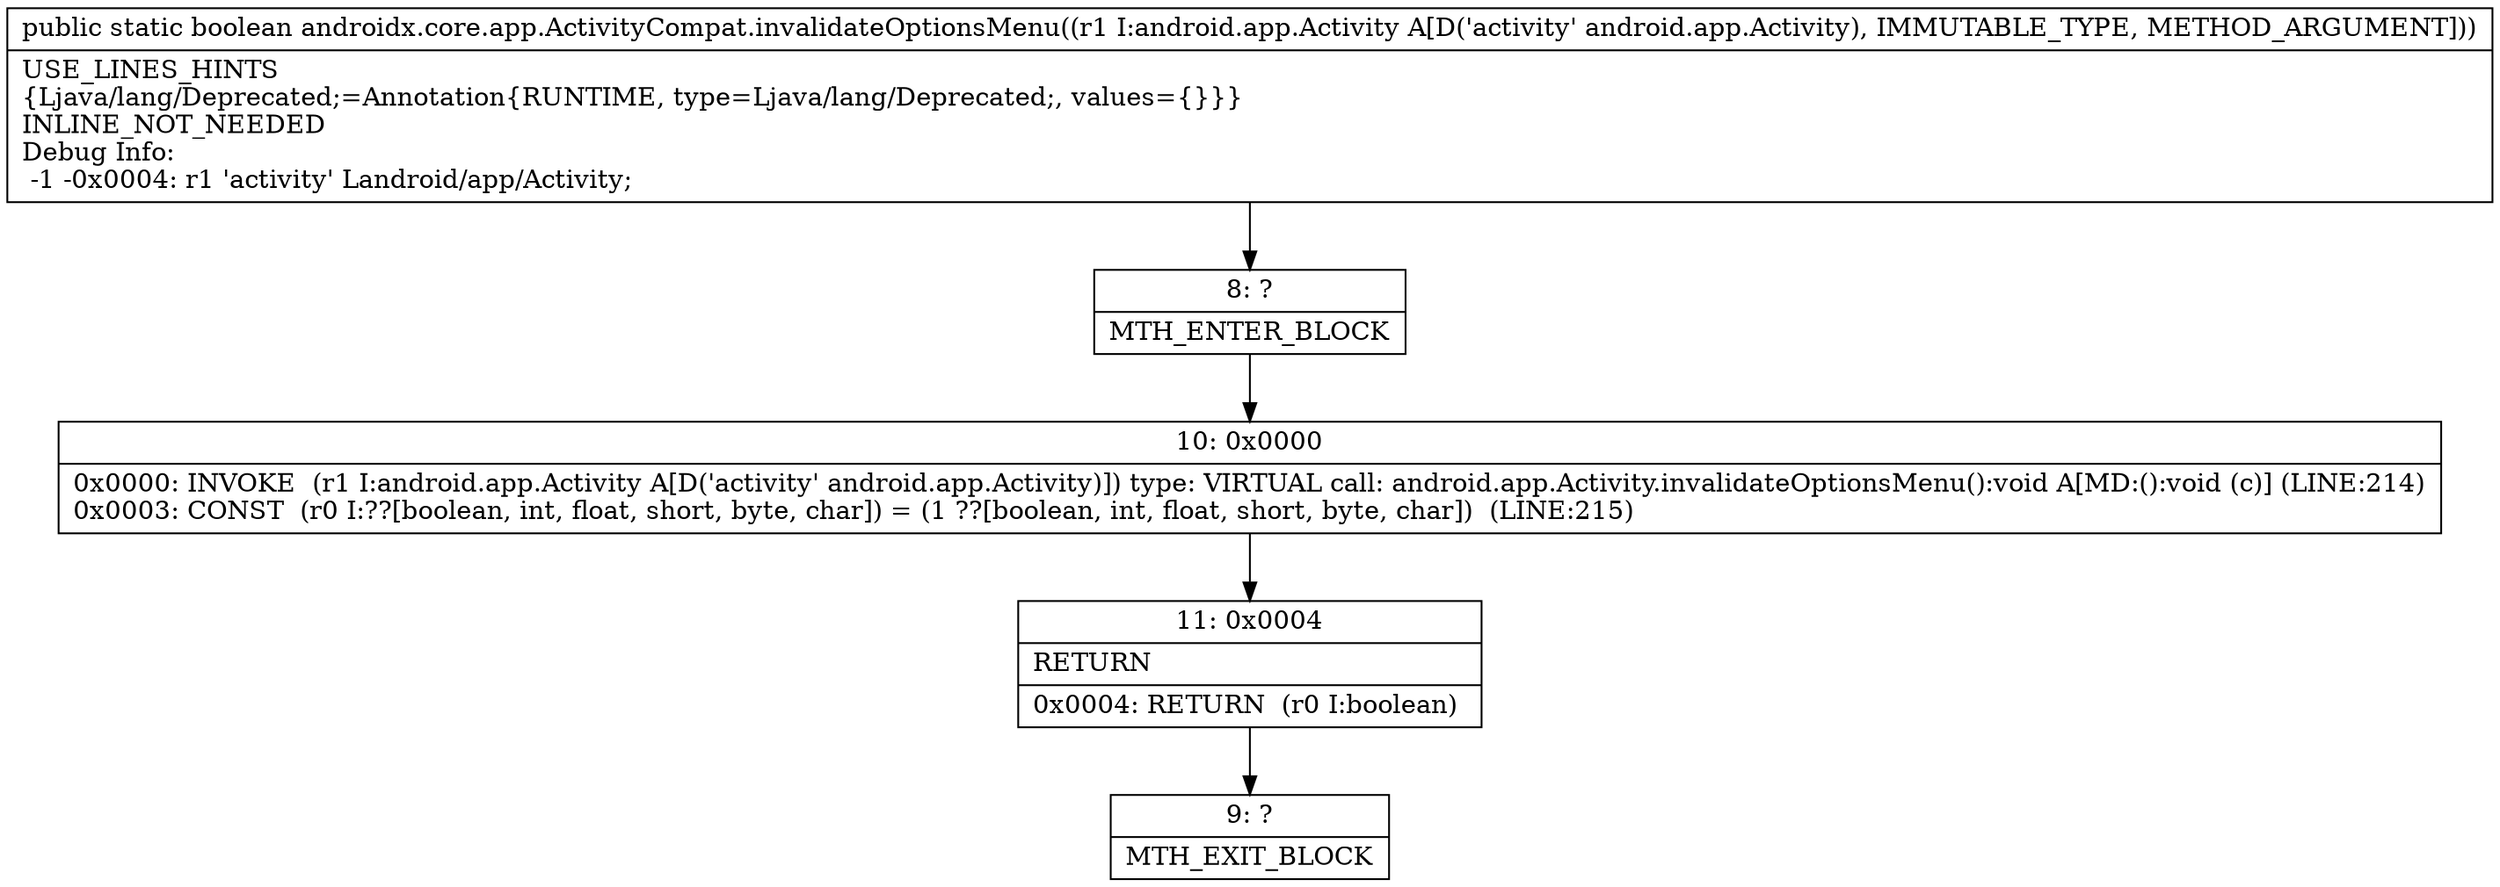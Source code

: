 digraph "CFG forandroidx.core.app.ActivityCompat.invalidateOptionsMenu(Landroid\/app\/Activity;)Z" {
Node_8 [shape=record,label="{8\:\ ?|MTH_ENTER_BLOCK\l}"];
Node_10 [shape=record,label="{10\:\ 0x0000|0x0000: INVOKE  (r1 I:android.app.Activity A[D('activity' android.app.Activity)]) type: VIRTUAL call: android.app.Activity.invalidateOptionsMenu():void A[MD:():void (c)] (LINE:214)\l0x0003: CONST  (r0 I:??[boolean, int, float, short, byte, char]) = (1 ??[boolean, int, float, short, byte, char])  (LINE:215)\l}"];
Node_11 [shape=record,label="{11\:\ 0x0004|RETURN\l|0x0004: RETURN  (r0 I:boolean) \l}"];
Node_9 [shape=record,label="{9\:\ ?|MTH_EXIT_BLOCK\l}"];
MethodNode[shape=record,label="{public static boolean androidx.core.app.ActivityCompat.invalidateOptionsMenu((r1 I:android.app.Activity A[D('activity' android.app.Activity), IMMUTABLE_TYPE, METHOD_ARGUMENT]))  | USE_LINES_HINTS\l\{Ljava\/lang\/Deprecated;=Annotation\{RUNTIME, type=Ljava\/lang\/Deprecated;, values=\{\}\}\}\lINLINE_NOT_NEEDED\lDebug Info:\l  \-1 \-0x0004: r1 'activity' Landroid\/app\/Activity;\l}"];
MethodNode -> Node_8;Node_8 -> Node_10;
Node_10 -> Node_11;
Node_11 -> Node_9;
}


